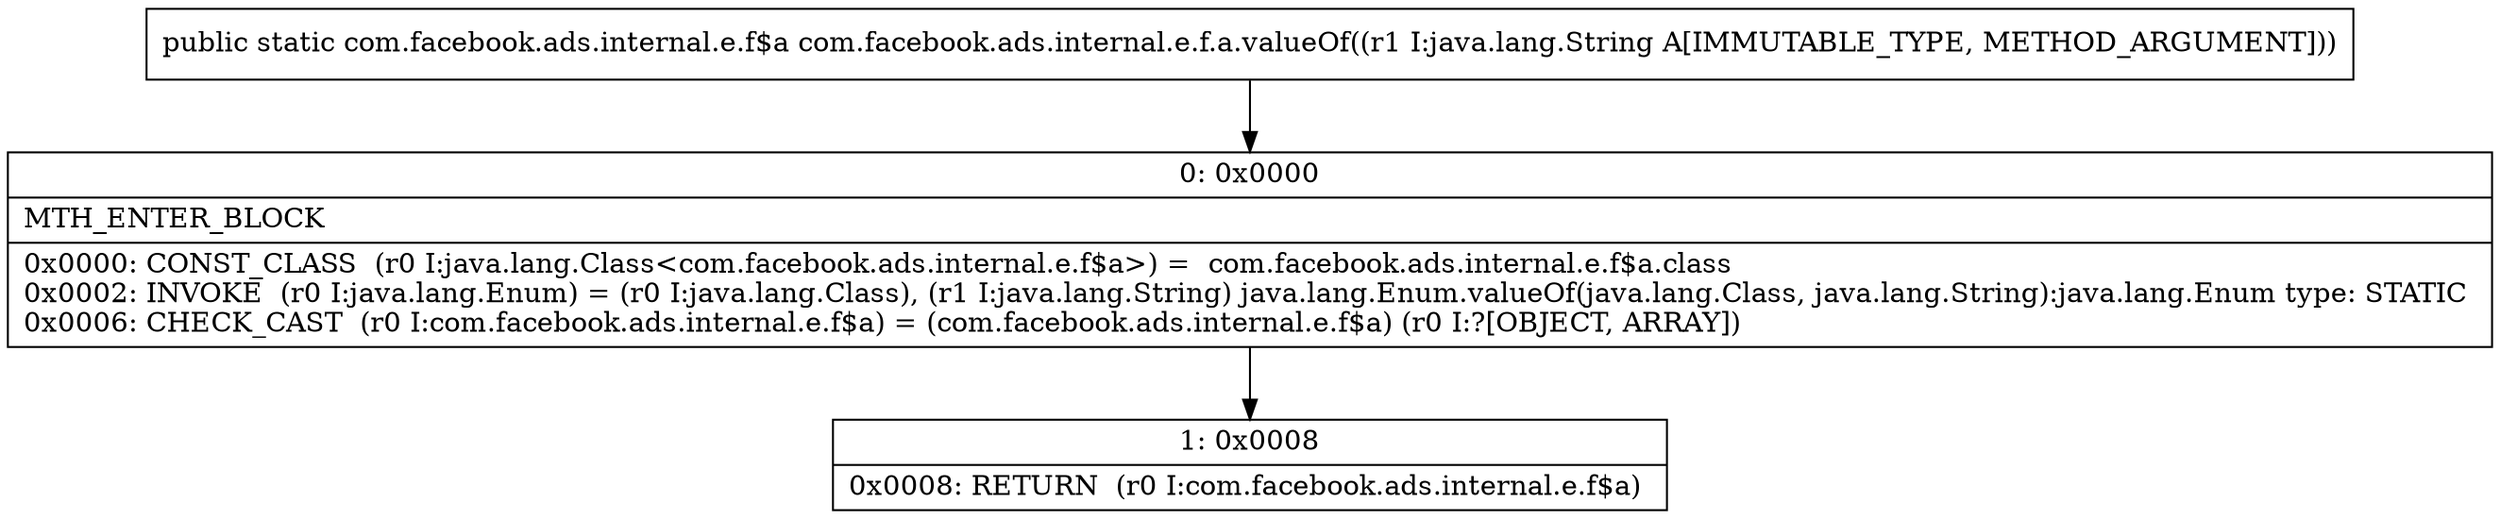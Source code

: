 digraph "CFG forcom.facebook.ads.internal.e.f.a.valueOf(Ljava\/lang\/String;)Lcom\/facebook\/ads\/internal\/e\/f$a;" {
Node_0 [shape=record,label="{0\:\ 0x0000|MTH_ENTER_BLOCK\l|0x0000: CONST_CLASS  (r0 I:java.lang.Class\<com.facebook.ads.internal.e.f$a\>) =  com.facebook.ads.internal.e.f$a.class \l0x0002: INVOKE  (r0 I:java.lang.Enum) = (r0 I:java.lang.Class), (r1 I:java.lang.String) java.lang.Enum.valueOf(java.lang.Class, java.lang.String):java.lang.Enum type: STATIC \l0x0006: CHECK_CAST  (r0 I:com.facebook.ads.internal.e.f$a) = (com.facebook.ads.internal.e.f$a) (r0 I:?[OBJECT, ARRAY]) \l}"];
Node_1 [shape=record,label="{1\:\ 0x0008|0x0008: RETURN  (r0 I:com.facebook.ads.internal.e.f$a) \l}"];
MethodNode[shape=record,label="{public static com.facebook.ads.internal.e.f$a com.facebook.ads.internal.e.f.a.valueOf((r1 I:java.lang.String A[IMMUTABLE_TYPE, METHOD_ARGUMENT])) }"];
MethodNode -> Node_0;
Node_0 -> Node_1;
}


